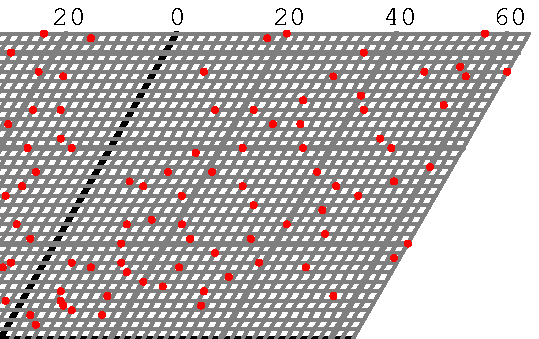 % lawofcosines.mp
% L. Nobre G.
% 2007

prologues := 1;

beginfig(1);
  numeric u, limit, major, minor, abvcos, blwcos;
  color gridc;
  pen gridpmaj, gridpmin, dotp;
  u=0.7mm;
  limit=64;
  major=20;
  minor=2;
  abvcos=0.5;
  blwcos=1/3;
  gridc=0.5white;
  gridpmaj=pencircle scaled 2pt;
  gridpmin=pencircle scaled 1.3pt;
  dotp=pencircle scaled 2.7pt;
%  labeloffset := 3u;
  numeric i,j, abvsin, blwsin, stpmaj, stpmin;
  abvsin=1 +-+ abvcos;
  blwsin=1 +-+ blwcos;
  stpmaj=major*u;
  stpmin=minor*u;
  pair abvdir, blwdir, thedir;
  abvdir=(abvcos,abvsin);
  blwdir=(blwcos,-blwsin);
  boolean ismajor, isaxe;
  drawoptions( withpen gridpmin withcolor gridc );
  for i=-limit step minor until limit:
    ismajor := not ((i mod major)<>0);
    if ismajor:
      isaxe := not (i <> 0);
      if isaxe:
	drawoptions( withpen gridpmaj );
      else:
	drawoptions( withpen gridpmaj withcolor gridc );
      fi;
    fi;
    draw ((i*u,0)+limit*u*blwdir)--(i*u,0)--((i*u,0)+limit*u*abvdir);    
    if i<0:
      thedir := -blwdir;
    else:
      thedir := abvdir;
    fi;
    draw ((-limit*u,0)+i*u*thedir)--((limit*u,0)+i*u*thedir);
    if ismajor:
      drawoptions( );
      label.bot( decimal( abs( i ) ), (i*u,0)+limit*u*blwdir );
      if i<0:
	label.llft( decimal( abs( i ) ), (-limit*u,0)+i*u*thedir );
      elseif not (i<>0):
	label.lft( decimal( abs( i ) ), (-limit*u,0)+i*u*thedir );
      else:
	label.ulft( decimal( abs( i ) ), (-limit*u,0)+i*u*thedir );
      fi;
      label.top( decimal( abs( i ) ), (i*u,0)+limit*u*abvdir );
      drawoptions( withpen gridpmin withcolor gridc );
    fi;    
  endfor;
  drawoptions( withpen dotp withcolor red );
  numeric signal;
  for i=-limit upto limit:
    if i <> 0:
      if i<0:
	signal := -1;
      else:
	signal := 1;
      fi;
      for j=-limit upto -2:
	if not ( ( sqrt((i**2)+(j**2)+signal*2*abs(i*j)/3) mod 1 ) <> 0 ):
	  draw (i*u,0)-j*u*blwdir;
	fi;
      endfor;
      for j=limit downto 2:
	if not ( ( sqrt((i**2)+(j**2)+signal*2*abs(i*j)*abvcos) mod 1 ) <> 0 ):
	  draw (i*u,0)+j*u*abvdir;
	fi;
      endfor;
    fi;
  endfor;
  
endfig;

beginfig(2);
  numeric u, limit, major, minor, abvcos, blwcos;
  color gridc;
  pen gridpmaj, gridpmin, dotp;
  u=0.7mm;
  limit=24;
  major=20;
  minor=2;
  abvcos=0.8;
  blwcos=0.9;
  gridc=0.5white;
  gridpmaj=pencircle scaled 1.3pt;
  gridpmin=pencircle scaled 0.7pt;
  dotp=pencircle scaled 1.4pt;
%  labeloffset := 3u;
  numeric i,j, abvsin, blwsin, stpmaj, stpmin;
  abvsin=1 +-+ abvcos;
  blwsin=1 +-+ blwcos;
  stpmaj=major*u;
  stpmin=minor*u;
  pair abvdir, blwdir, thedir;
  abvdir=(abvcos,abvsin);
  blwdir=(blwcos,-blwsin);
  boolean ismajor, isaxe;
  drawoptions( withpen gridpmin withcolor gridc );
  for i=-limit step minor until limit:
    ismajor := not ((i mod major)<>0);
    if ismajor:
      isaxe := not (i <> 0);
      if isaxe:
	drawoptions( withpen gridpmaj );
      else:
	drawoptions( withpen gridpmaj withcolor gridc );
      fi;
    fi;
    draw ((i*u,0)+limit*u*blwdir)--(i*u,0)--((i*u,0)+limit*u*abvdir);    
    if i<0:
      thedir := -blwdir;
    else:
      thedir := abvdir;
    fi;
    draw ((-limit*u,0)+i*u*thedir)--((limit*u,0)+i*u*thedir);
    if ismajor:
      drawoptions( );
      label.bot( decimal( abs( i ) ), (i*u,0)+limit*u*blwdir );
      if i<0:
	label.llft( decimal( abs( i ) ), (-limit*u,0)+i*u*thedir );
      elseif not (i<>0):
	label.lft( decimal( abs( i ) ), (-limit*u,0)+i*u*thedir );
      else:
	label.ulft( decimal( abs( i ) ), (-limit*u,0)+i*u*thedir );
      fi;
      label.top( decimal( abs( i ) ), (i*u,0)+limit*u*abvdir );
      drawoptions( withpen gridpmin withcolor gridc );
    fi;    
  endfor;
  drawoptions( withpen dotp withcolor red );
  numeric signal;
  for i=-limit upto limit:
    if i <> 0:
      if i<0:
	signal := -1;
      else:
	signal := 1;
      fi;
      for j=-limit upto -2:
	if not ( ( sqrt((i**2)+(j**2)+signal*18*abs(i*j)/10) mod 1 ) <> 0 ):
	  draw (i*u,0)-j*u*blwdir;
	fi;
      endfor;
      for j=limit downto 2:
	if not ( ( sqrt((i**2)+(j**2)+signal*8*abs(i*j)/5) mod 1 ) <> 0 ):
	  draw (i*u,0)+j*u*abvdir;
	fi;
      endfor;
    fi;
  endfor;
  draw origin withcolor blue withpen dotp;
endfig;

end.